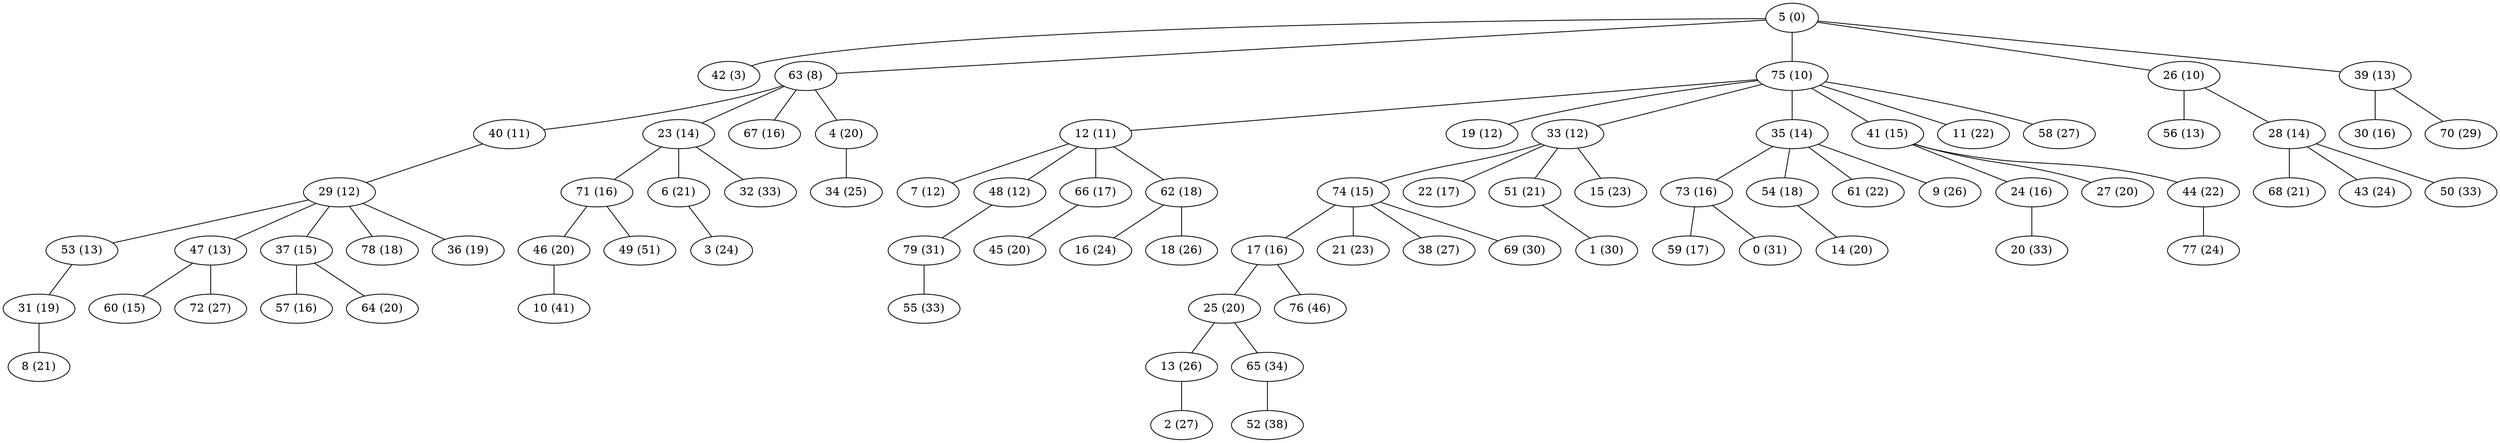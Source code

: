 graph grafoGeografico_80_40_Dijkstra  {
"5 (0)";
"42 (3)";
"63 (8)";
"75 (10)";
"26 (10)";
"12 (11)";
"40 (11)";
"19 (12)";
"33 (12)";
"7 (12)";
"48 (12)";
"29 (12)";
"39 (13)";
"56 (13)";
"53 (13)";
"47 (13)";
"28 (14)";
"23 (14)";
"35 (14)";
"74 (15)";
"37 (15)";
"60 (15)";
"41 (15)";
"24 (16)";
"30 (16)";
"67 (16)";
"57 (16)";
"71 (16)";
"17 (16)";
"73 (16)";
"59 (17)";
"22 (17)";
"66 (17)";
"78 (18)";
"62 (18)";
"54 (18)";
"36 (19)";
"31 (19)";
"27 (20)";
"64 (20)";
"45 (20)";
"14 (20)";
"4 (20)";
"46 (20)";
"25 (20)";
"51 (21)";
"8 (21)";
"68 (21)";
"6 (21)";
"44 (22)";
"11 (22)";
"61 (22)";
"15 (23)";
"21 (23)";
"16 (24)";
"43 (24)";
"77 (24)";
"3 (24)";
"34 (25)";
"13 (26)";
"9 (26)";
"18 (26)";
"72 (27)";
"58 (27)";
"2 (27)";
"38 (27)";
"70 (29)";
"69 (30)";
"1 (30)";
"79 (31)";
"0 (31)";
"55 (33)";
"20 (33)";
"50 (33)";
"32 (33)";
"65 (34)";
"52 (38)";
"10 (41)";
"76 (46)";
"49 (51)";
"5 (0)" -- "42 (3)";
"5 (0)" -- "63 (8)";
"5 (0)" -- "75 (10)";
"5 (0)" -- "26 (10)";
"75 (10)" -- "12 (11)";
"63 (8)" -- "40 (11)";
"75 (10)" -- "19 (12)";
"75 (10)" -- "33 (12)";
"12 (11)" -- "7 (12)";
"12 (11)" -- "48 (12)";
"40 (11)" -- "29 (12)";
"5 (0)" -- "39 (13)";
"26 (10)" -- "56 (13)";
"29 (12)" -- "53 (13)";
"29 (12)" -- "47 (13)";
"26 (10)" -- "28 (14)";
"63 (8)" -- "23 (14)";
"75 (10)" -- "35 (14)";
"33 (12)" -- "74 (15)";
"29 (12)" -- "37 (15)";
"47 (13)" -- "60 (15)";
"75 (10)" -- "41 (15)";
"41 (15)" -- "24 (16)";
"39 (13)" -- "30 (16)";
"63 (8)" -- "67 (16)";
"37 (15)" -- "57 (16)";
"23 (14)" -- "71 (16)";
"74 (15)" -- "17 (16)";
"35 (14)" -- "73 (16)";
"73 (16)" -- "59 (17)";
"33 (12)" -- "22 (17)";
"12 (11)" -- "66 (17)";
"29 (12)" -- "78 (18)";
"12 (11)" -- "62 (18)";
"35 (14)" -- "54 (18)";
"29 (12)" -- "36 (19)";
"53 (13)" -- "31 (19)";
"41 (15)" -- "27 (20)";
"37 (15)" -- "64 (20)";
"66 (17)" -- "45 (20)";
"54 (18)" -- "14 (20)";
"63 (8)" -- "4 (20)";
"71 (16)" -- "46 (20)";
"17 (16)" -- "25 (20)";
"33 (12)" -- "51 (21)";
"31 (19)" -- "8 (21)";
"28 (14)" -- "68 (21)";
"23 (14)" -- "6 (21)";
"41 (15)" -- "44 (22)";
"75 (10)" -- "11 (22)";
"35 (14)" -- "61 (22)";
"33 (12)" -- "15 (23)";
"74 (15)" -- "21 (23)";
"62 (18)" -- "16 (24)";
"28 (14)" -- "43 (24)";
"44 (22)" -- "77 (24)";
"6 (21)" -- "3 (24)";
"4 (20)" -- "34 (25)";
"25 (20)" -- "13 (26)";
"35 (14)" -- "9 (26)";
"62 (18)" -- "18 (26)";
"47 (13)" -- "72 (27)";
"75 (10)" -- "58 (27)";
"13 (26)" -- "2 (27)";
"74 (15)" -- "38 (27)";
"39 (13)" -- "70 (29)";
"74 (15)" -- "69 (30)";
"51 (21)" -- "1 (30)";
"48 (12)" -- "79 (31)";
"73 (16)" -- "0 (31)";
"79 (31)" -- "55 (33)";
"24 (16)" -- "20 (33)";
"28 (14)" -- "50 (33)";
"23 (14)" -- "32 (33)";
"25 (20)" -- "65 (34)";
"65 (34)" -- "52 (38)";
"46 (20)" -- "10 (41)";
"17 (16)" -- "76 (46)";
"71 (16)" -- "49 (51)";
}